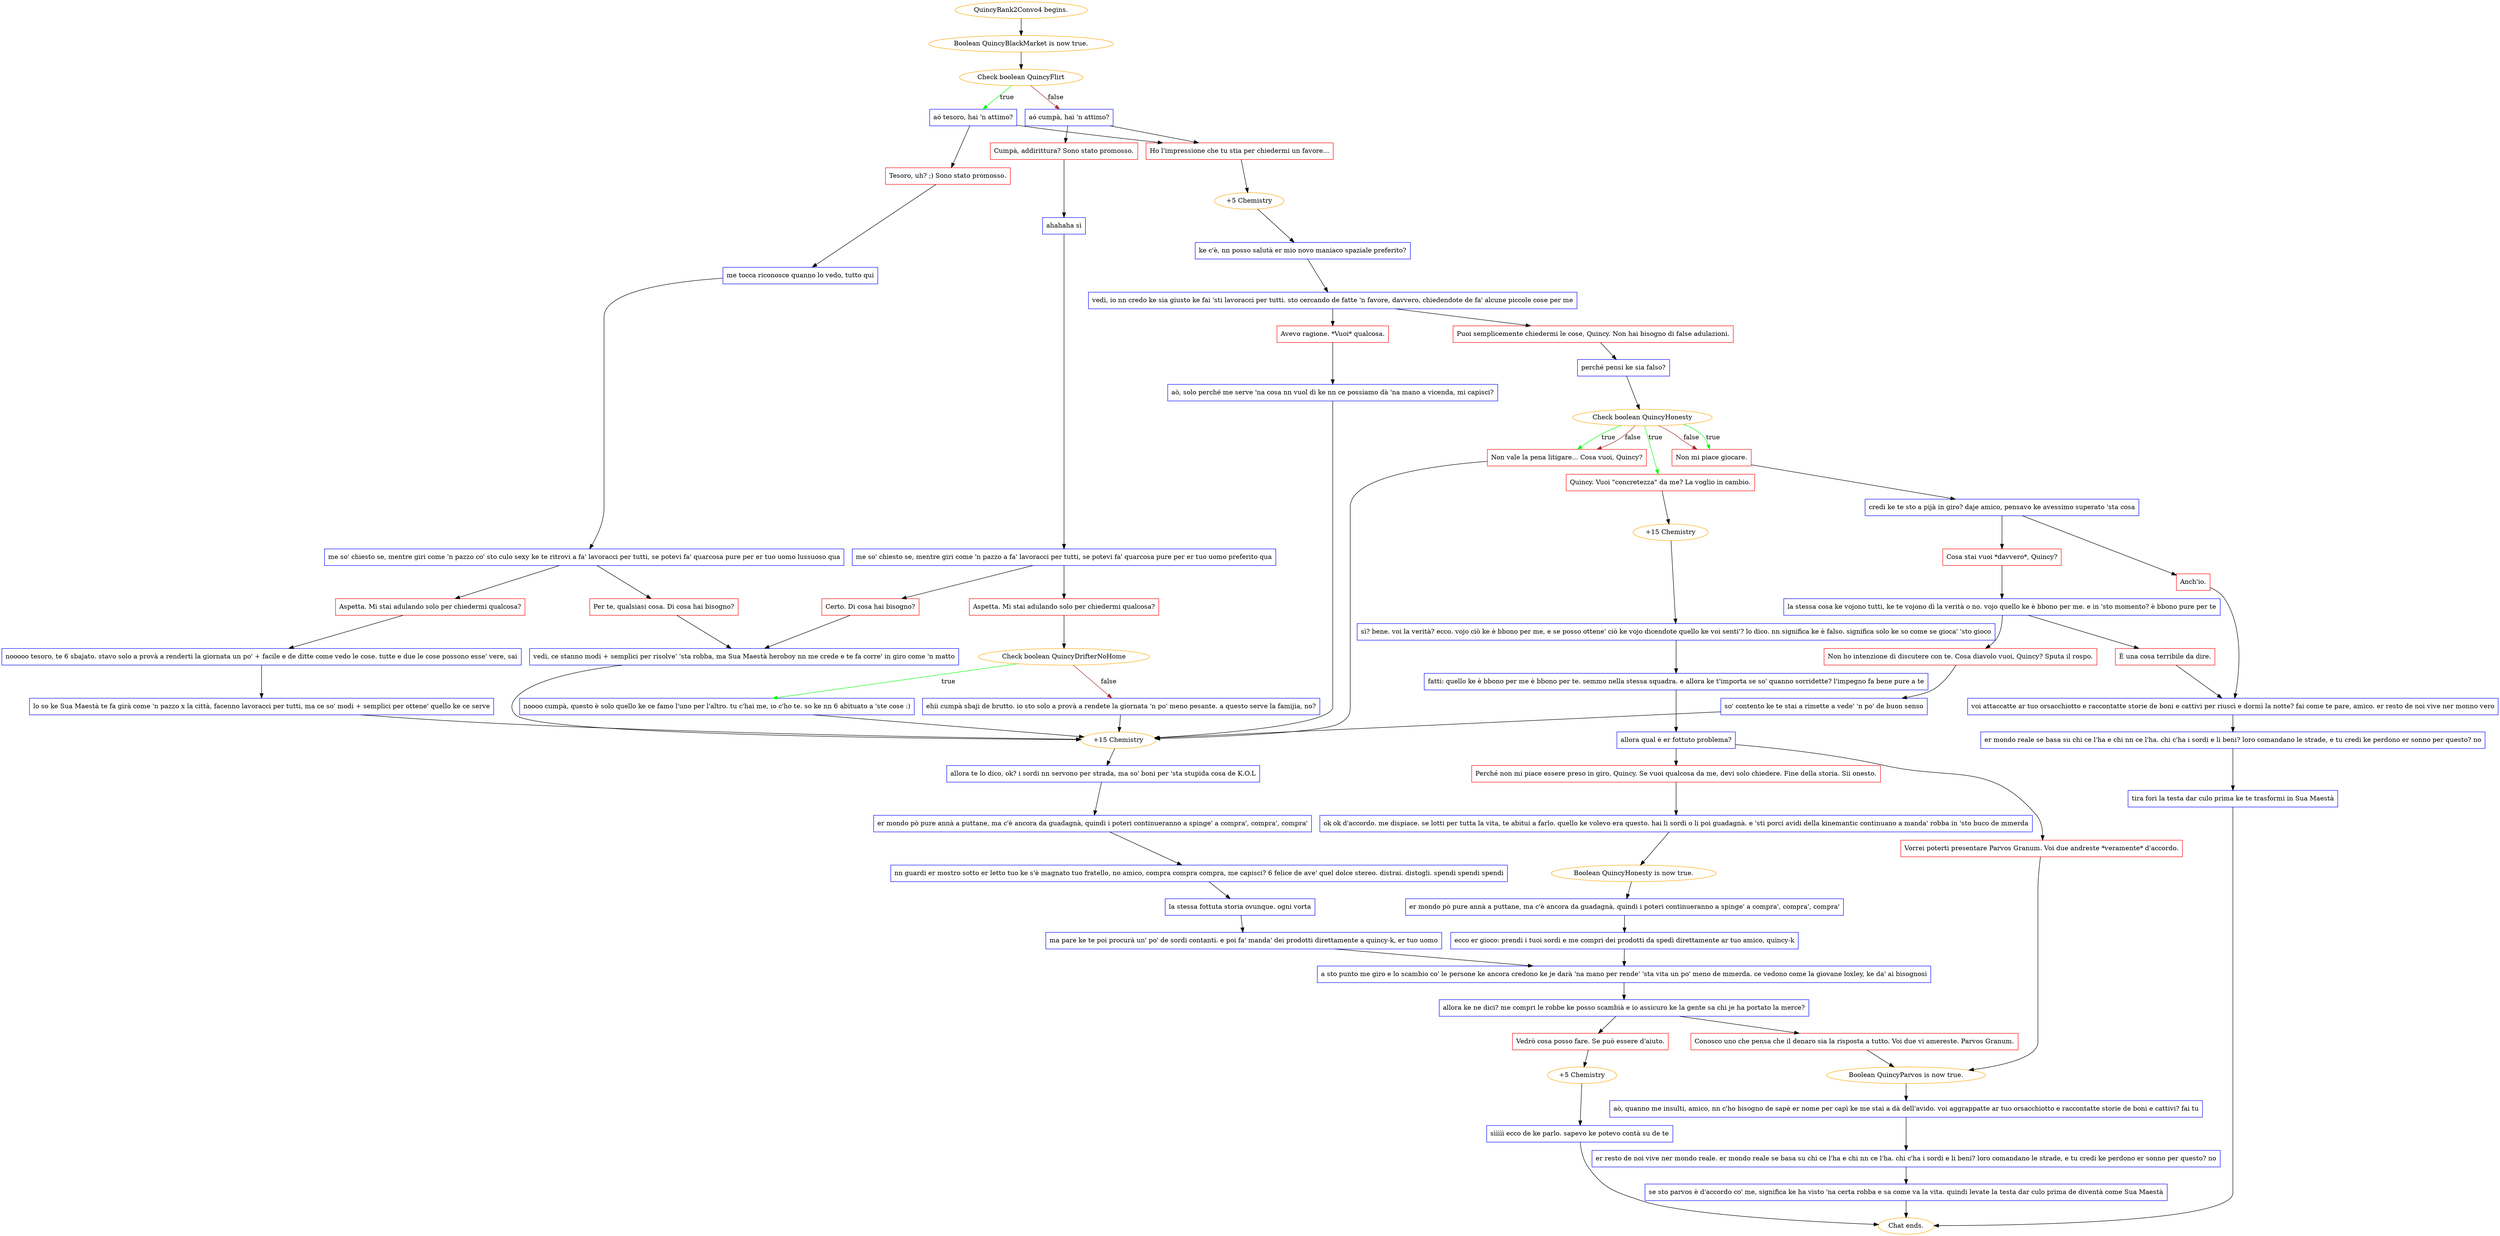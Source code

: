 digraph {
	"QuincyRank2Convo4 begins." [color=orange];
		"QuincyRank2Convo4 begins." -> j462170525;
	j462170525 [label="Boolean QuincyBlackMarket is now true.",color=orange];
		j462170525 -> j2299006713;
	j2299006713 [label="Check boolean QuincyFlirt",color=orange];
		j2299006713 -> j1524172222 [label=true,color=green];
		j2299006713 -> j2269322881 [label=false,color=brown];
	j1524172222 [label="aó tesoro, hai 'n attimo?",shape=box,color=blue];
		j1524172222 -> j1367420759;
		j1524172222 -> j149232947;
	j2269322881 [label="aó cumpà, hai 'n attimo?",shape=box,color=blue];
		j2269322881 -> j1833587095;
		j2269322881 -> j149232947;
	j1367420759 [label="Tesoro, uh? ;) Sono stato promosso.",shape=box,color=red];
		j1367420759 -> j515956742;
	j149232947 [label="Ho l'impressione che tu stia per chiedermi un favore...",shape=box,color=red];
		j149232947 -> j1314643374;
	j1833587095 [label="Cumpà, addirittura? Sono stato promosso.",shape=box,color=red];
		j1833587095 -> j861995636;
	j515956742 [label="me tocca riconosce quanno lo vedo, tutto qui",shape=box,color=blue];
		j515956742 -> j2331893218;
	j1314643374 [label="+5 Chemistry",color=orange];
		j1314643374 -> j4105971879;
	j861995636 [label="ahahaha sì",shape=box,color=blue];
		j861995636 -> j1281143582;
	j2331893218 [label="me so' chiesto se, mentre giri come 'n pazzo co' sto culo sexy ke te ritrovi a fa' lavoracci per tutti, se potevi fa' quarcosa pure per er tuo uomo lussuoso qua",shape=box,color=blue];
		j2331893218 -> j1534407838;
		j2331893218 -> j207386019;
	j4105971879 [label="ke c'è, nn posso salutà er mio novo maniaco spaziale preferito?",shape=box,color=blue];
		j4105971879 -> j1304888263;
	j1281143582 [label="me so' chiesto se, mentre giri come 'n pazzo a fa' lavoracci per tutti, se potevi fa' quarcosa pure per er tuo uomo preferito qua",shape=box,color=blue];
		j1281143582 -> j3495306256;
		j1281143582 -> j2435504733;
	j1534407838 [label="Per te, qualsiasi cosa. Di cosa hai bisogno?",shape=box,color=red];
		j1534407838 -> j1334489380;
	j207386019 [label="Aspetta. Mi stai adulando solo per chiedermi qualcosa?",shape=box,color=red];
		j207386019 -> j2623846371;
	j1304888263 [label="vedi, io nn credo ke sia giusto ke fai 'sti lavoracci per tutti. sto cercando de fatte 'n favore, davvero, chiedendote de fa' alcune piccole cose per me",shape=box,color=blue];
		j1304888263 -> j457982840;
		j1304888263 -> j1854243565;
	j3495306256 [label="Certo. Di cosa hai bisogno?",shape=box,color=red];
		j3495306256 -> j1334489380;
	j2435504733 [label="Aspetta. Mi stai adulando solo per chiedermi qualcosa?",shape=box,color=red];
		j2435504733 -> j2486367073;
	j1334489380 [label="vedi, ce stanno modi + semplici per risolve' 'sta robba, ma Sua Maestà heroboy nn me crede e te fa corre' in giro come 'n matto",shape=box,color=blue];
		j1334489380 -> j979032145;
	j2623846371 [label="nooooo tesoro, te 6 sbajato. stavo solo a provà a renderti la giornata un po' + facile e de ditte come vedo le cose. tutte e due le cose possono esse' vere, sai",shape=box,color=blue];
		j2623846371 -> j399746526;
	j457982840 [label="Avevo ragione. *Vuoi* qualcosa.",shape=box,color=red];
		j457982840 -> j2142250714;
	j1854243565 [label="Puoi semplicemente chiedermi le cose, Quincy. Non hai bisogno di false adulazioni.",shape=box,color=red];
		j1854243565 -> j2143728420;
	j2486367073 [label="Check boolean QuincyDrifterNoHome",color=orange];
		j2486367073 -> j2402743176 [label=true,color=green];
		j2486367073 -> j2776044166 [label=false,color=brown];
	j979032145 [label="+15 Chemistry",color=orange];
		j979032145 -> j1326543653;
	j399746526 [label="lo so ke Sua Maestà te fa girà come 'n pazzo x la città, facenno lavoracci per tutti, ma ce so' modi + semplici per ottene' quello ke ce serve",shape=box,color=blue];
		j399746526 -> j979032145;
	j2142250714 [label="aò, solo perché me serve 'na cosa nn vuol dì ke nn ce possiamo dà 'na mano a vicenda, mi capisci?",shape=box,color=blue];
		j2142250714 -> j979032145;
	j2143728420 [label="perché pensi ke sia falso?",shape=box,color=blue];
		j2143728420 -> j3789572414;
	j2402743176 [label="noooo cumpà, questo è solo quello ke ce famo l'uno per l'altro. tu c'hai me, io c'ho te. so ke nn 6 abituato a 'ste cose :)",shape=box,color=blue];
		j2402743176 -> j979032145;
	j2776044166 [label="ehii cumpà sbaji de brutto. io sto solo a provà a rendete la giornata 'n po' meno pesante. a questo serve la famijia, no?",shape=box,color=blue];
		j2776044166 -> j979032145;
	j1326543653 [label="allora te lo dico, ok? i sordi nn servono per strada, ma so' boni per 'sta stupida cosa de K.O.L",shape=box,color=blue];
		j1326543653 -> j1549261678;
	j3789572414 [label="Check boolean QuincyHonesty",color=orange];
		j3789572414 -> j4129770489 [label=true,color=green];
		j3789572414 -> j769963934 [label=true,color=green];
		j3789572414 -> j1172652713 [label=true,color=green];
		j3789572414 -> j769963934 [label=false,color=brown];
		j3789572414 -> j1172652713 [label=false,color=brown];
	j1549261678 [label="er mondo pò pure annà a puttane, ma c'è ancora da guadagnà, quindi i poteri continueranno a spinge' a compra', compra', compra'",shape=box,color=blue];
		j1549261678 -> j3051346331;
	j4129770489 [label="Quincy. Vuoi \"concretezza\" da me? La voglio in cambio.",shape=box,color=red];
		j4129770489 -> j1727685389;
	j769963934 [label="Non mi piace giocare.",shape=box,color=red];
		j769963934 -> j4227589309;
	j1172652713 [label="Non vale la pena litigare... Cosa vuoi, Quincy?",shape=box,color=red];
		j1172652713 -> j979032145;
	j3051346331 [label="nn guardi er mostro sotto er letto tuo ke s'è magnato tuo fratello, no amico, compra compra compra, me capisci? 6 felice de ave' quel dolce stereo. distrai. distogli. spendi spendi spendi",shape=box,color=blue];
		j3051346331 -> j2961445912;
	j1727685389 [label="+15 Chemistry",color=orange];
		j1727685389 -> j1971145837;
	j4227589309 [label="credi ke te sto a pijà in giro? daje amico, pensavo ke avessimo superato 'sta cosa",shape=box,color=blue];
		j4227589309 -> j2027346907;
		j4227589309 -> j1593727911;
	j2961445912 [label="la stessa fottuta storia ovunque. ogni vorta",shape=box,color=blue];
		j2961445912 -> j493589312;
	j1971145837 [label="sì? bene. voi la verità? ecco. vojo ciò ke è bbono per me, e se posso ottene' ciò ke vojo dicendote quello ke voi senti'? lo dico. nn significa ke è falso. significa solo ke so come se gioca' 'sto gioco",shape=box,color=blue];
		j1971145837 -> j360677291;
	j2027346907 [label="Anch'io.",shape=box,color=red];
		j2027346907 -> j3045205544;
	j1593727911 [label="Cosa stai vuoi *davvero*, Quincy?",shape=box,color=red];
		j1593727911 -> j692989458;
	j493589312 [label="ma pare ke te poi procurà un' po' de sordi contanti. e poi fa' manda' dei prodotti direttamente a quincy-k, er tuo uomo",shape=box,color=blue];
		j493589312 -> j3752822558;
	j360677291 [label="fatti: quello ke è bbono per me è bbono per te. semmo nella stessa squadra. e allora ke t'importa se so' quanno sorridette? l'impegno fa bene pure a te",shape=box,color=blue];
		j360677291 -> j1050559601;
	j3045205544 [label="voi attaccatte ar tuo orsacchiotto e raccontatte storie de boni e cattivi per riuscì e dormì la notte? fai come te pare, amico. er resto de noi vive ner monno vero",shape=box,color=blue];
		j3045205544 -> j2507529471;
	j692989458 [label="la stessa cosa ke vojono tutti, ke te vojono dì la verità o no. vojo quello ke è bbono per me. e in 'sto momento? è bbono pure per te",shape=box,color=blue];
		j692989458 -> j2522921123;
		j692989458 -> j3716597527;
	j3752822558 [label="a sto punto me giro e lo scambio co' le persone ke ancora credono ke je darà 'na mano per rende' 'sta vita un po' meno de mmerda. ce vedono come la giovane loxley, ke da' ai bisognosi",shape=box,color=blue];
		j3752822558 -> j1332156808;
	j1050559601 [label="allora qual è er fottuto problema?",shape=box,color=blue];
		j1050559601 -> j2071005779;
		j1050559601 -> j2710728396;
	j2507529471 [label="er mondo reale se basa su chi ce l'ha e chi nn ce l'ha. chi c'ha i sordi e li beni? loro comandano le strade, e tu credi ke perdono er sonno per questo? no",shape=box,color=blue];
		j2507529471 -> j4219939718;
	j2522921123 [label="È una cosa terribile da dire.",shape=box,color=red];
		j2522921123 -> j3045205544;
	j3716597527 [label="Non ho intenzione di discutere con te. Cosa diavolo vuoi, Quincy? Sputa il rospo.",shape=box,color=red];
		j3716597527 -> j2118828586;
	j1332156808 [label="allora ke ne dici? me compri le robbe ke posso scambià e io assicuro ke la gente sa chi je ha portato la merce?",shape=box,color=blue];
		j1332156808 -> j544736775;
		j1332156808 -> j520007676;
	j2071005779 [label="Vorrei poterti presentare Parvos Granum. Voi due andreste *veramente* d'accordo.",shape=box,color=red];
		j2071005779 -> j3731211645;
	j2710728396 [label="Perché non mi piace essere preso in giro, Quincy. Se vuoi qualcosa da me, devi solo chiedere. Fine della storia. Sii onesto.",shape=box,color=red];
		j2710728396 -> j604115774;
	j4219939718 [label="tira fori la testa dar culo prima ke te trasformi in Sua Maestà",shape=box,color=blue];
		j4219939718 -> "Chat ends.";
	j2118828586 [label="so' contento ke te stai a rimette a vede' 'n po' de buon senso",shape=box,color=blue];
		j2118828586 -> j979032145;
	j544736775 [label="Vedrò cosa posso fare. Se può essere d'aiuto.",shape=box,color=red];
		j544736775 -> j1460652838;
	j520007676 [label="Conosco uno che pensa che il denaro sia la risposta a tutto. Voi due vi amereste. Parvos Granum.",shape=box,color=red];
		j520007676 -> j3731211645;
	j3731211645 [label="Boolean QuincyParvos is now true.",color=orange];
		j3731211645 -> j2611286683;
	j604115774 [label="ok ok d'accordo. me dispiace. se lotti per tutta la vita, te abitui a farlo. quello ke volevo era questo. hai li sordi o li poi guadagnà. e 'sti porci avidi della kinemantic continuano a manda' robba in 'sto buco de mmerda",shape=box,color=blue];
		j604115774 -> j2311027596;
	"Chat ends." [color=orange];
	j1460652838 [label="+5 Chemistry",color=orange];
		j1460652838 -> j1736645045;
	j2611286683 [label="aò, quanno me insulti, amico, nn c'ho bisogno de sapè er nome per capì ke me stai a dà dell'avido. voi aggrappatte ar tuo orsacchiotto e raccontatte storie de boni e cattivi? fai tu",shape=box,color=blue];
		j2611286683 -> j27218387;
	j2311027596 [label="Boolean QuincyHonesty is now true.",color=orange];
		j2311027596 -> j3245183386;
	j1736645045 [label="sììììì ecco de ke parlo. sapevo ke potevo contà su de te",shape=box,color=blue];
		j1736645045 -> "Chat ends.";
	j27218387 [label="er resto de noi vive ner mondo reale. er mondo reale se basa su chi ce l'ha e chi nn ce l'ha. chi c'ha i sordi e li beni? loro comandano le strade, e tu credi ke perdono er sonno per questo? no",shape=box,color=blue];
		j27218387 -> j3128965211;
	j3245183386 [label="er mondo pò pure annà a puttane, ma c'è ancora da guadagnà, quindi i poteri continueranno a spinge' a compra', compra', compra'",shape=box,color=blue];
		j3245183386 -> j3243910865;
	j3128965211 [label="se sto parvos è d'accordo co' me, significa ke ha visto 'na certa robba e sa come va la vita. quindi levate la testa dar culo prima de diventà come Sua Maestà",shape=box,color=blue];
		j3128965211 -> "Chat ends.";
	j3243910865 [label="ecco er gioco: prendi i tuoi sordi e me compri dei prodotti da spedì direttamente ar tuo amico, quincy-k",shape=box,color=blue];
		j3243910865 -> j3752822558;
}